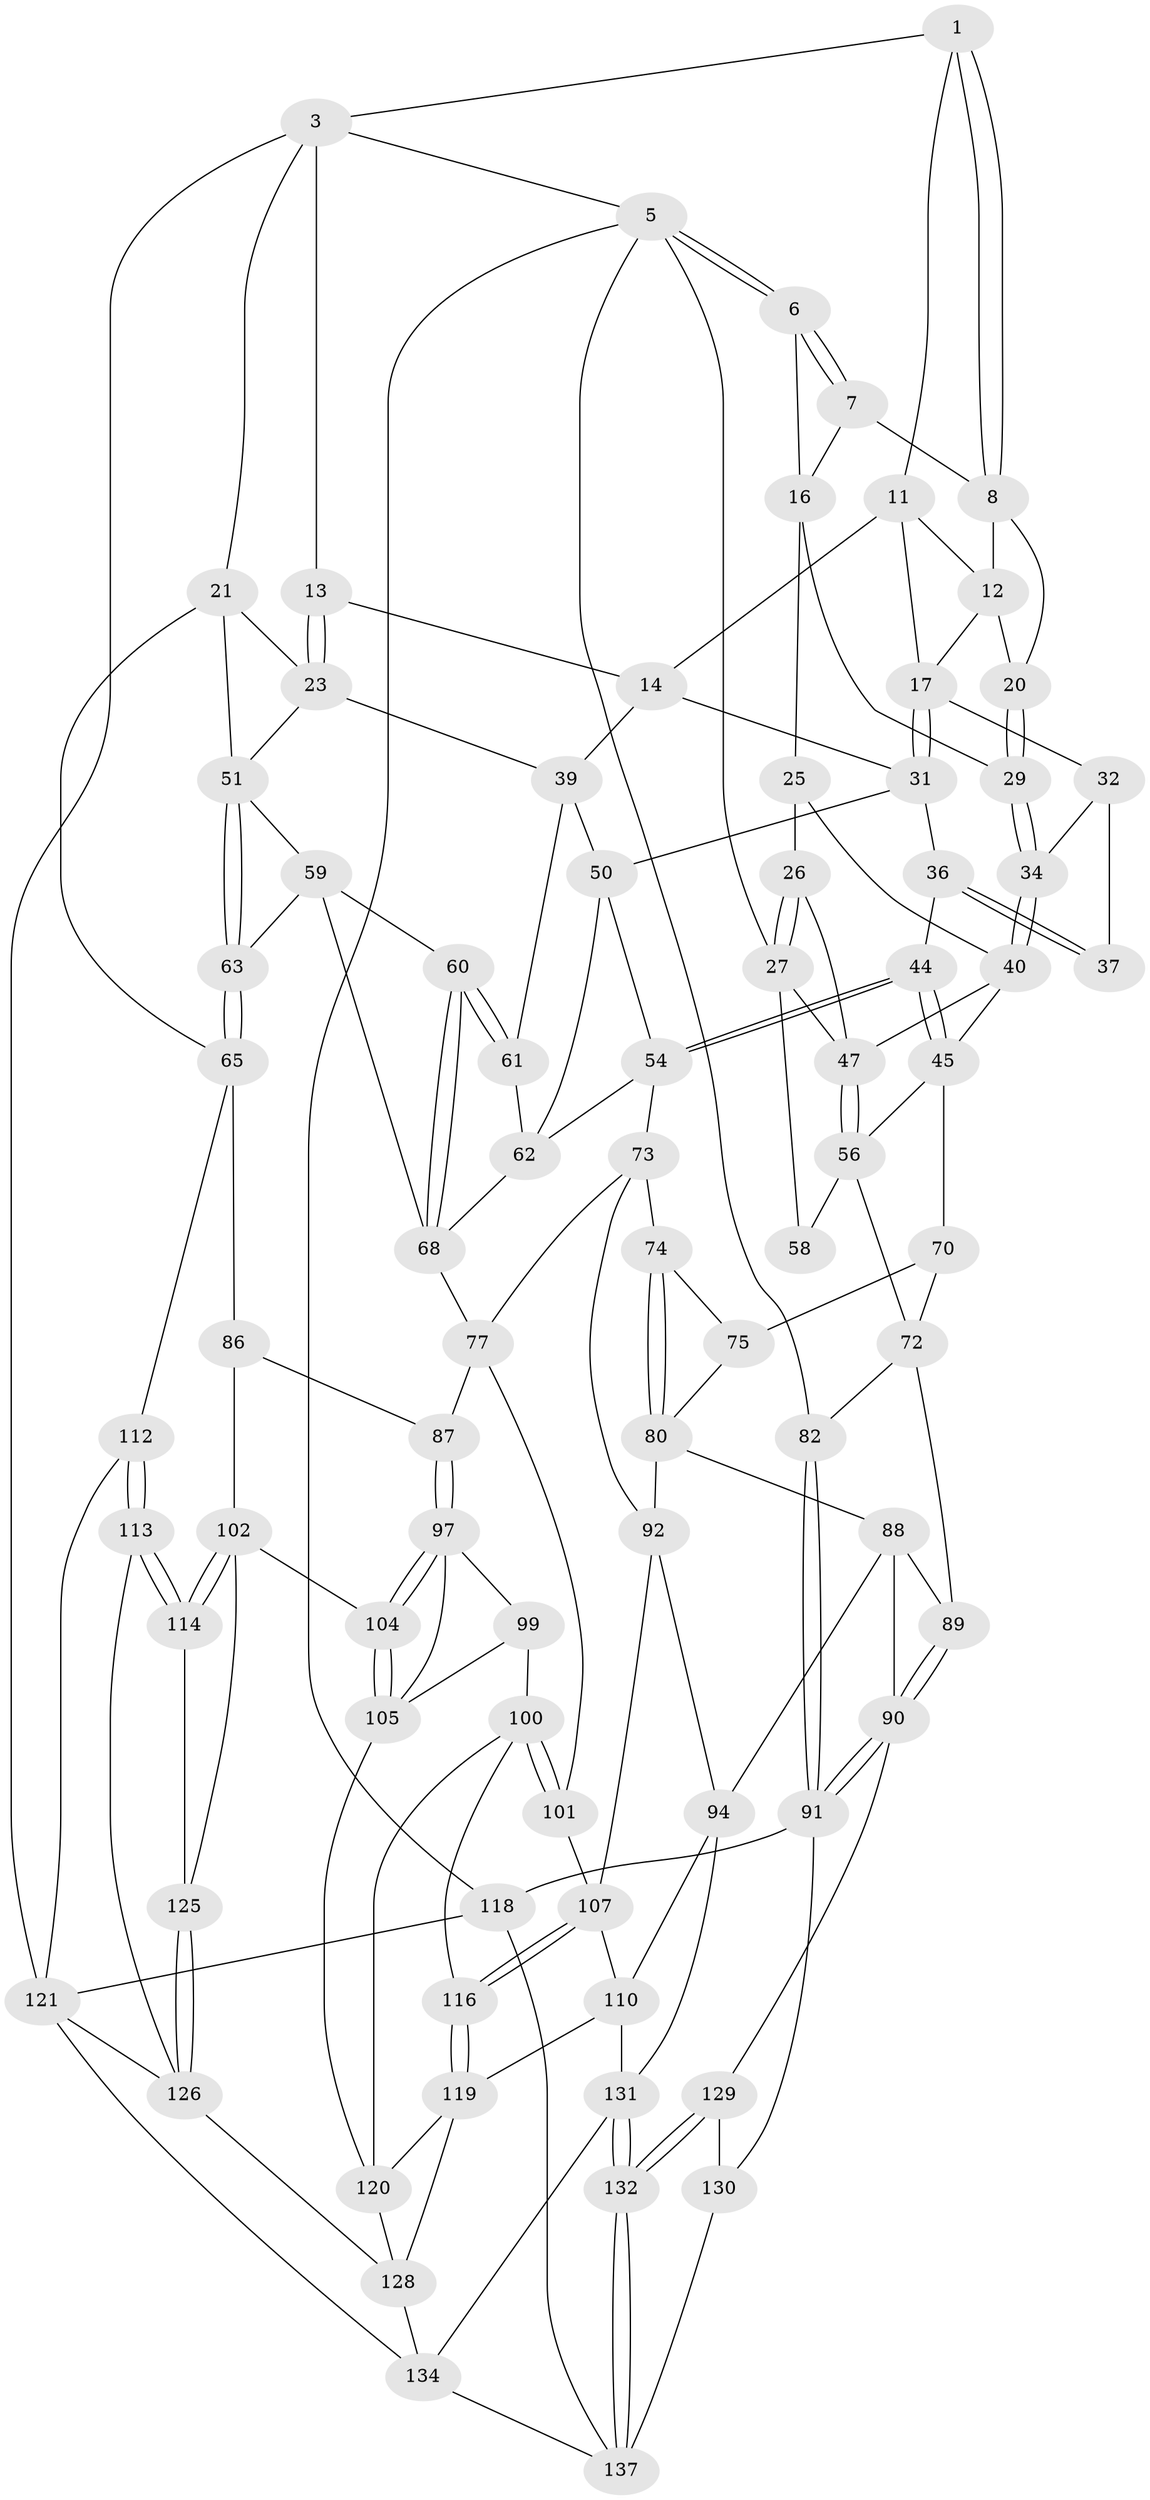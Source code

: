 // original degree distribution, {3: 0.02142857142857143, 4: 0.22142857142857142, 6: 0.22142857142857142, 5: 0.5357142857142857}
// Generated by graph-tools (version 1.1) at 2025/11/02/27/25 16:11:59]
// undirected, 83 vertices, 183 edges
graph export_dot {
graph [start="1"]
  node [color=gray90,style=filled];
  1 [pos="+0.3315004406928644+0",super="+2"];
  3 [pos="+0.7876475174570232+0",super="+4"];
  5 [pos="+0+0",super="+28"];
  6 [pos="+0+0"];
  7 [pos="+0.26202940328080004+0",super="+10"];
  8 [pos="+0.34223776374807985+0.05282686450959468",super="+9"];
  11 [pos="+0.5050353271285212+0.004655647089476967",super="+15"];
  12 [pos="+0.4417111849470302+0.048127225040283765",super="+19"];
  13 [pos="+0.7846879907955374+0"];
  14 [pos="+0.7051787746957113+0.08616620954717094",super="+30"];
  16 [pos="+0.10957080918500443+0.050521223706085895",super="+24"];
  17 [pos="+0.5177676461852816+0.11971961243230916",super="+18"];
  20 [pos="+0.31678315894529835+0.12853181541706665"];
  21 [pos="+1+0.16230593638065138",super="+22"];
  23 [pos="+0.9798171813105963+0.16433135646054056",super="+38"];
  25 [pos="+0.11296980394988439+0.13950881967898768"];
  26 [pos="+0.045158794118954466+0.2014778439655073"];
  27 [pos="+0+0.2973539012599294",super="+55"];
  29 [pos="+0.2950223062359507+0.15789514406411195"];
  31 [pos="+0.556390102147994+0.18313794915858195",super="+35"];
  32 [pos="+0.45156326065535335+0.20519535625401145",super="+33"];
  34 [pos="+0.2965425222431927+0.20243347048977026"];
  36 [pos="+0.4988004819058639+0.25682098018678073",super="+43"];
  37 [pos="+0.4533717631578495+0.20866458292372045",super="+42"];
  39 [pos="+0.7169040055489491+0.23530564738027251",super="+49"];
  40 [pos="+0.2817312515971845+0.24590071926911244",super="+41"];
  44 [pos="+0.40770176513044165+0.3905712027885459"];
  45 [pos="+0.390278358956347+0.38951878207369617",super="+46"];
  47 [pos="+0.16674298257560957+0.29522317272344006",super="+48"];
  50 [pos="+0.5217482590585248+0.2583089456392095",super="+53"];
  51 [pos="+0.8957301416735469+0.3354970883332345",super="+52"];
  54 [pos="+0.46960651866298436+0.4433280763287184",super="+67"];
  56 [pos="+0.18165195876894855+0.41225221090312764",super="+57"];
  58 [pos="+0.14899957348453255+0.4576942522843533"];
  59 [pos="+0.8209276447202883+0.3792228365232366",super="+64"];
  60 [pos="+0.7392678768933951+0.3514305321254098"];
  61 [pos="+0.7027149167425956+0.28438744855376213"];
  62 [pos="+0.6244708753870198+0.34794032524641955",super="+66"];
  63 [pos="+1+0.46014979585055055"];
  65 [pos="+1+0.5221337094685436",super="+85"];
  68 [pos="+0.7163423099192509+0.47206059306580644",super="+69"];
  70 [pos="+0.387964146045714+0.39231618049914574",super="+71"];
  72 [pos="+0.1628125721601747+0.4893433713706387",super="+84"];
  73 [pos="+0.5002395501132998+0.5230309392617833",super="+79"];
  74 [pos="+0.36566930003389286+0.5457325292695947"];
  75 [pos="+0.33240892200305416+0.5185240276695947",super="+76"];
  77 [pos="+0.7554326106782868+0.5536944056533531",super="+78"];
  80 [pos="+0.31421864923671006+0.6144928055231366",super="+81"];
  82 [pos="+0+0.509084961010958",super="+83"];
  86 [pos="+0.8367320737659725+0.6116528184302665"];
  87 [pos="+0.7618237367669481+0.5623487142288075"];
  88 [pos="+0.2183273676855268+0.6723450987022519",super="+96"];
  89 [pos="+0.08888570235216527+0.6374869857377022"];
  90 [pos="+0.07095690945474965+0.6515616888504374",super="+109"];
  91 [pos="+0+0.6970439836815829",super="+117"];
  92 [pos="+0.424184835801095+0.6531857736313829",super="+93"];
  94 [pos="+0.3318625219023075+0.7577193244275131",super="+95"];
  97 [pos="+0.7501148882684405+0.6490331473542771",super="+98"];
  99 [pos="+0.7120344231085304+0.691101648655695"];
  100 [pos="+0.6089789448348403+0.6931715366196985",super="+115"];
  101 [pos="+0.5999490554132221+0.6572616296998371"];
  102 [pos="+0.8365408665400926+0.707733253614808",super="+103"];
  104 [pos="+0.798803806873144+0.7474571730416627"];
  105 [pos="+0.7491678990289631+0.7665185704750731",super="+106"];
  107 [pos="+0.5005477543651786+0.7141041931567987",super="+108"];
  110 [pos="+0.4768702279211766+0.7943960470955391",super="+111"];
  112 [pos="+1+0.7094768361404611",super="+122"];
  113 [pos="+1+0.7565519610612218",super="+136"];
  114 [pos="+1+0.7582770115404779"];
  116 [pos="+0.5554874202060683+0.7558798118335853"];
  118 [pos="+0+1"];
  119 [pos="+0.528544770580939+0.7924390862877178",super="+124"];
  120 [pos="+0.69484917482298+0.8103909462745388",super="+123"];
  121 [pos="+1+1",super="+140"];
  125 [pos="+0.8666621030198992+0.8200286733636432"];
  126 [pos="+0.8058537956040198+0.931061417562654",super="+127"];
  128 [pos="+0.7054875317629924+0.8835887067750057",super="+133"];
  129 [pos="+0.11380004203854176+0.8629460154049122"];
  130 [pos="+0.08654023329213745+0.8728850877139454"];
  131 [pos="+0.28165664846688054+0.8595153249178277",super="+135"];
  132 [pos="+0.238199515120623+0.9067355337464843"];
  134 [pos="+0.5055628982706412+1",super="+139"];
  137 [pos="+0.2952654894366801+1",super="+138"];
  1 -- 8;
  1 -- 8;
  1 -- 3;
  1 -- 11;
  3 -- 13;
  3 -- 121;
  3 -- 5;
  3 -- 21;
  5 -- 6;
  5 -- 6;
  5 -- 118;
  5 -- 82;
  5 -- 27;
  6 -- 7;
  6 -- 7;
  6 -- 16;
  7 -- 8;
  7 -- 16;
  8 -- 12;
  8 -- 20;
  11 -- 12;
  11 -- 17;
  11 -- 14;
  12 -- 17;
  12 -- 20;
  13 -- 14;
  13 -- 23;
  13 -- 23;
  14 -- 31;
  14 -- 39;
  16 -- 25;
  16 -- 29;
  17 -- 31;
  17 -- 31;
  17 -- 32;
  20 -- 29;
  20 -- 29;
  21 -- 65;
  21 -- 51;
  21 -- 23;
  23 -- 51;
  23 -- 39;
  25 -- 26;
  25 -- 40;
  26 -- 27;
  26 -- 27;
  26 -- 47;
  27 -- 58;
  27 -- 47;
  29 -- 34;
  29 -- 34;
  31 -- 50;
  31 -- 36;
  32 -- 37 [weight=2];
  32 -- 34;
  34 -- 40;
  34 -- 40;
  36 -- 37 [weight=2];
  36 -- 37;
  36 -- 44;
  39 -- 50;
  39 -- 61;
  40 -- 45;
  40 -- 47;
  44 -- 45;
  44 -- 45;
  44 -- 54;
  44 -- 54;
  45 -- 70;
  45 -- 56;
  47 -- 56;
  47 -- 56;
  50 -- 54;
  50 -- 62;
  51 -- 63;
  51 -- 63;
  51 -- 59;
  54 -- 62;
  54 -- 73;
  56 -- 58;
  56 -- 72;
  59 -- 60;
  59 -- 63;
  59 -- 68;
  60 -- 61;
  60 -- 61;
  60 -- 68;
  60 -- 68;
  61 -- 62;
  62 -- 68;
  63 -- 65;
  63 -- 65;
  65 -- 112;
  65 -- 86;
  68 -- 77;
  70 -- 75 [weight=2];
  70 -- 72;
  72 -- 89;
  72 -- 82;
  73 -- 74;
  73 -- 92;
  73 -- 77;
  74 -- 75;
  74 -- 80;
  74 -- 80;
  75 -- 80;
  77 -- 87;
  77 -- 101;
  80 -- 92;
  80 -- 88;
  82 -- 91;
  82 -- 91;
  86 -- 87;
  86 -- 102;
  87 -- 97;
  87 -- 97;
  88 -- 89;
  88 -- 90;
  88 -- 94;
  89 -- 90;
  89 -- 90;
  90 -- 91;
  90 -- 91;
  90 -- 129;
  91 -- 130;
  91 -- 118;
  92 -- 94;
  92 -- 107;
  94 -- 131;
  94 -- 110;
  97 -- 104;
  97 -- 104;
  97 -- 99;
  97 -- 105;
  99 -- 100;
  99 -- 105;
  100 -- 101;
  100 -- 101;
  100 -- 120;
  100 -- 116;
  101 -- 107;
  102 -- 114;
  102 -- 114;
  102 -- 104;
  102 -- 125;
  104 -- 105;
  104 -- 105;
  105 -- 120;
  107 -- 116;
  107 -- 116;
  107 -- 110;
  110 -- 119;
  110 -- 131;
  112 -- 113 [weight=2];
  112 -- 113;
  112 -- 121;
  113 -- 114;
  113 -- 114;
  113 -- 126;
  114 -- 125;
  116 -- 119;
  116 -- 119;
  118 -- 121;
  118 -- 137;
  119 -- 128;
  119 -- 120;
  120 -- 128;
  121 -- 126;
  121 -- 134;
  125 -- 126;
  125 -- 126;
  126 -- 128;
  128 -- 134;
  129 -- 130;
  129 -- 132;
  129 -- 132;
  130 -- 137;
  131 -- 132;
  131 -- 132;
  131 -- 134;
  132 -- 137;
  132 -- 137;
  134 -- 137;
}
